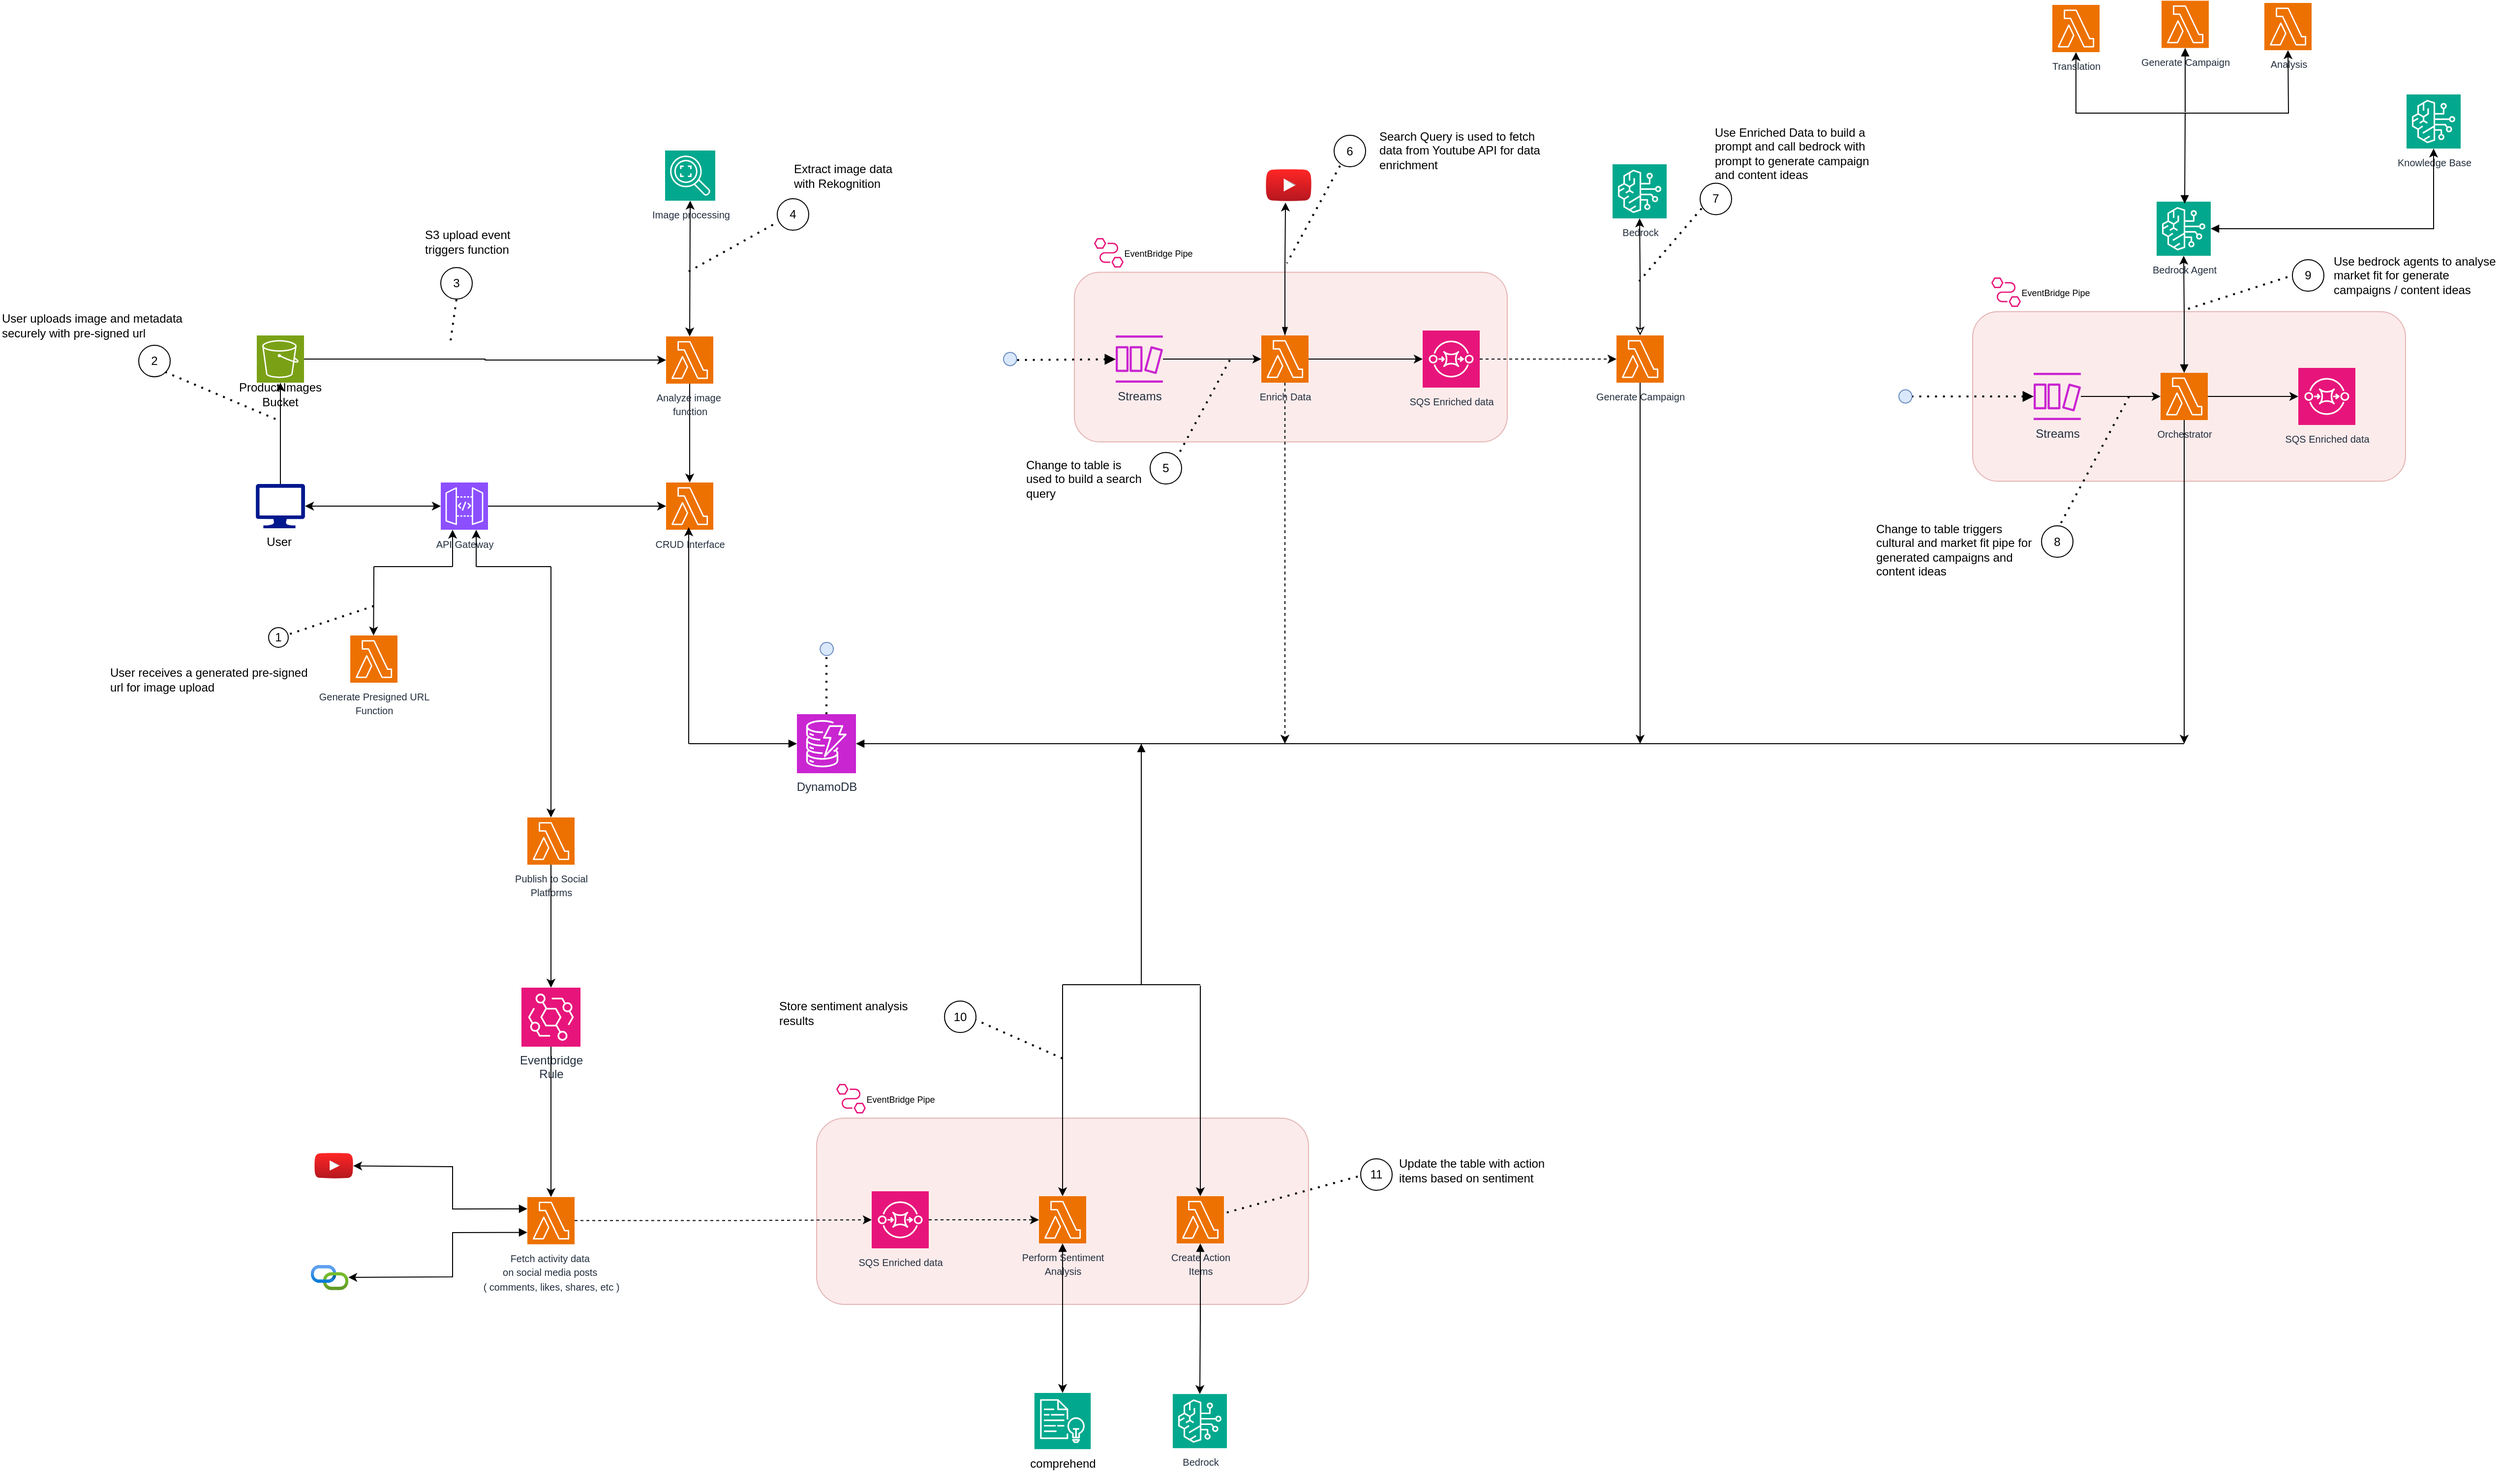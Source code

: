 <mxfile version="28.1.2">
  <diagram name="Page-1" id="Pu8cWS0NL4aOKm4L7a8z">
    <mxGraphModel dx="2455" dy="875" grid="1" gridSize="10" guides="1" tooltips="1" connect="1" arrows="1" fold="1" page="1" pageScale="1" pageWidth="850" pageHeight="1100" math="0" shadow="0">
      <root>
        <mxCell id="0" />
        <mxCell id="1" parent="0" />
        <mxCell id="RoW_eX4d4-sxNat5WjHd-2" value="&lt;font style=&quot;font-size: 10px;&quot;&gt;Knowledge Base&lt;/font&gt;" style="sketch=0;points=[[0,0,0],[0.25,0,0],[0.5,0,0],[0.75,0,0],[1,0,0],[0,1,0],[0.25,1,0],[0.5,1,0],[0.75,1,0],[1,1,0],[0,0.25,0],[0,0.5,0],[0,0.75,0],[1,0.25,0],[1,0.5,0],[1,0.75,0]];outlineConnect=0;fontColor=#232F3E;fillColor=#01A88D;strokeColor=#ffffff;dashed=0;verticalLabelPosition=bottom;verticalAlign=top;align=center;html=1;fontSize=12;fontStyle=0;aspect=fixed;shape=mxgraph.aws4.resourceIcon;resIcon=mxgraph.aws4.bedrock;" parent="1" vertex="1">
          <mxGeometry x="2386" y="170" width="55" height="55" as="geometry" />
        </mxCell>
        <mxCell id="RoW_eX4d4-sxNat5WjHd-4" value="User&amp;nbsp;" style="sketch=0;aspect=fixed;pointerEvents=1;shadow=0;dashed=0;html=1;strokeColor=none;labelPosition=center;verticalLabelPosition=bottom;verticalAlign=top;align=center;fillColor=#00188D;shape=mxgraph.azure.computer" parent="1" vertex="1">
          <mxGeometry x="200" y="566" width="50" height="45" as="geometry" />
        </mxCell>
        <mxCell id="RoW_eX4d4-sxNat5WjHd-5" value="&lt;font size=&quot;1&quot;&gt;Generate Presigned URL&lt;/font&gt;&lt;div&gt;&lt;font size=&quot;1&quot;&gt;Function&lt;/font&gt;&lt;/div&gt;" style="sketch=0;points=[[0,0,0],[0.25,0,0],[0.5,0,0],[0.75,0,0],[1,0,0],[0,1,0],[0.25,1,0],[0.5,1,0],[0.75,1,0],[1,1,0],[0,0.25,0],[0,0.5,0],[0,0.75,0],[1,0.25,0],[1,0.5,0],[1,0.75,0]];outlineConnect=0;fontColor=#232F3E;fillColor=#ED7100;strokeColor=#ffffff;dashed=0;verticalLabelPosition=bottom;verticalAlign=top;align=center;html=1;fontSize=12;fontStyle=0;aspect=fixed;shape=mxgraph.aws4.resourceIcon;resIcon=mxgraph.aws4.lambda;" parent="1" vertex="1">
          <mxGeometry x="296" y="720" width="48" height="48" as="geometry" />
        </mxCell>
        <mxCell id="RoW_eX4d4-sxNat5WjHd-109" style="edgeStyle=orthogonalEdgeStyle;rounded=0;orthogonalLoop=1;jettySize=auto;html=1;" parent="1" source="RoW_eX4d4-sxNat5WjHd-6" target="RoW_eX4d4-sxNat5WjHd-14" edge="1">
          <mxGeometry relative="1" as="geometry" />
        </mxCell>
        <mxCell id="RoW_eX4d4-sxNat5WjHd-6" value="&lt;font style=&quot;font-size: 10px;&quot;&gt;API Gateway&lt;/font&gt;&lt;div&gt;&lt;br&gt;&lt;/div&gt;" style="sketch=0;points=[[0,0,0],[0.25,0,0],[0.5,0,0],[0.75,0,0],[1,0,0],[0,1,0],[0.25,1,0],[0.5,1,0],[0.75,1,0],[1,1,0],[0,0.25,0],[0,0.5,0],[0,0.75,0],[1,0.25,0],[1,0.5,0],[1,0.75,0]];outlineConnect=0;fontColor=#232F3E;fillColor=#8C4FFF;strokeColor=#ffffff;dashed=0;verticalLabelPosition=bottom;verticalAlign=top;align=center;html=1;fontSize=12;fontStyle=0;aspect=fixed;shape=mxgraph.aws4.resourceIcon;resIcon=mxgraph.aws4.api_gateway;" parent="1" vertex="1">
          <mxGeometry x="388" y="564.5" width="48" height="48" as="geometry" />
        </mxCell>
        <mxCell id="RoW_eX4d4-sxNat5WjHd-7" value="" style="sketch=0;points=[[0,0,0],[0.25,0,0],[0.5,0,0],[0.75,0,0],[1,0,0],[0,1,0],[0.25,1,0],[0.5,1,0],[0.75,1,0],[1,1,0],[0,0.25,0],[0,0.5,0],[0,0.75,0],[1,0.25,0],[1,0.5,0],[1,0.75,0]];outlineConnect=0;fontColor=#232F3E;fillColor=#7AA116;strokeColor=#ffffff;dashed=0;verticalLabelPosition=bottom;verticalAlign=top;align=center;html=1;fontSize=12;fontStyle=0;aspect=fixed;shape=mxgraph.aws4.resourceIcon;resIcon=mxgraph.aws4.s3;" parent="1" vertex="1">
          <mxGeometry x="201" y="415" width="48" height="48" as="geometry" />
        </mxCell>
        <mxCell id="RoW_eX4d4-sxNat5WjHd-10" value="&lt;font style=&quot;font-size: 10px;&quot;&gt;Image processing&lt;/font&gt;" style="sketch=0;points=[[0,0,0],[0.25,0,0],[0.5,0,0],[0.75,0,0],[1,0,0],[0,1,0],[0.25,1,0],[0.5,1,0],[0.75,1,0],[1,1,0],[0,0.25,0],[0,0.5,0],[0,0.75,0],[1,0.25,0],[1,0.5,0],[1,0.75,0]];outlineConnect=0;fontColor=#232F3E;fillColor=#01A88D;strokeColor=#ffffff;dashed=0;verticalLabelPosition=bottom;verticalAlign=top;align=center;html=1;fontSize=12;fontStyle=0;aspect=fixed;shape=mxgraph.aws4.resourceIcon;resIcon=mxgraph.aws4.rekognition_2;" parent="1" vertex="1">
          <mxGeometry x="616" y="227" width="51" height="51" as="geometry" />
        </mxCell>
        <mxCell id="RoW_eX4d4-sxNat5WjHd-14" value="&lt;font size=&quot;1&quot;&gt;CRUD Interface&lt;/font&gt;" style="sketch=0;points=[[0,0,0],[0.25,0,0],[0.5,0,0],[0.75,0,0],[1,0,0],[0,1,0],[0.25,1,0],[0.5,1,0],[0.75,1,0],[1,1,0],[0,0.25,0],[0,0.5,0],[0,0.75,0],[1,0.25,0],[1,0.5,0],[1,0.75,0]];outlineConnect=0;fontColor=#232F3E;fillColor=#ED7100;strokeColor=#ffffff;dashed=0;verticalLabelPosition=bottom;verticalAlign=top;align=center;html=1;fontSize=12;fontStyle=0;aspect=fixed;shape=mxgraph.aws4.resourceIcon;resIcon=mxgraph.aws4.lambda;" parent="1" vertex="1">
          <mxGeometry x="617" y="564.5" width="48" height="48" as="geometry" />
        </mxCell>
        <mxCell id="SIOTmGsnH1WB286cx2J6-1" value="" style="edgeStyle=orthogonalEdgeStyle;rounded=0;orthogonalLoop=1;jettySize=auto;html=1;" parent="1" source="RoW_eX4d4-sxNat5WjHd-17" target="RoW_eX4d4-sxNat5WjHd-14" edge="1">
          <mxGeometry relative="1" as="geometry" />
        </mxCell>
        <mxCell id="RoW_eX4d4-sxNat5WjHd-17" value="&lt;font size=&quot;1&quot;&gt;Analyze image&amp;nbsp;&lt;/font&gt;&lt;div&gt;&lt;span style=&quot;font-size: x-small; background-color: transparent; color: light-dark(rgb(35, 47, 62), rgb(189, 199, 212));&quot;&gt;function&lt;/span&gt;&lt;/div&gt;" style="sketch=0;points=[[0,0,0],[0.25,0,0],[0.5,0,0],[0.75,0,0],[1,0,0],[0,1,0],[0.25,1,0],[0.5,1,0],[0.75,1,0],[1,1,0],[0,0.25,0],[0,0.5,0],[0,0.75,0],[1,0.25,0],[1,0.5,0],[1,0.75,0]];outlineConnect=0;fontColor=#232F3E;fillColor=#ED7100;strokeColor=#ffffff;dashed=0;verticalLabelPosition=bottom;verticalAlign=top;align=center;html=1;fontSize=12;fontStyle=0;aspect=fixed;shape=mxgraph.aws4.resourceIcon;resIcon=mxgraph.aws4.lambda;" parent="1" vertex="1">
          <mxGeometry x="617" y="416" width="48" height="48" as="geometry" />
        </mxCell>
        <mxCell id="w9Dwy9Do8jlZxE5Kpvax-3" style="edgeStyle=orthogonalEdgeStyle;rounded=0;orthogonalLoop=1;jettySize=auto;html=1;startArrow=block;startFill=1;endArrow=none;endFill=0;" parent="1" source="RoW_eX4d4-sxNat5WjHd-19" edge="1">
          <mxGeometry relative="1" as="geometry">
            <mxPoint x="640" y="830" as="targetPoint" />
          </mxGeometry>
        </mxCell>
        <mxCell id="RoW_eX4d4-sxNat5WjHd-19" value="DynamoDB" style="sketch=0;points=[[0,0,0],[0.25,0,0],[0.5,0,0],[0.75,0,0],[1,0,0],[0,1,0],[0.25,1,0],[0.5,1,0],[0.75,1,0],[1,1,0],[0,0.25,0],[0,0.5,0],[0,0.75,0],[1,0.25,0],[1,0.5,0],[1,0.75,0]];outlineConnect=0;fontColor=#232F3E;fillColor=#C925D1;strokeColor=#ffffff;dashed=0;verticalLabelPosition=bottom;verticalAlign=top;align=center;html=1;fontSize=12;fontStyle=0;aspect=fixed;shape=mxgraph.aws4.resourceIcon;resIcon=mxgraph.aws4.dynamodb;" parent="1" vertex="1">
          <mxGeometry x="750" y="800" width="60" height="60" as="geometry" />
        </mxCell>
        <mxCell id="RoW_eX4d4-sxNat5WjHd-20" value="" style="rounded=1;whiteSpace=wrap;html=1;fillColor=#f8cecc;strokeColor=#b85450;opacity=40;" parent="1" vertex="1">
          <mxGeometry x="1032" y="350.75" width="440" height="172.5" as="geometry" />
        </mxCell>
        <mxCell id="RoW_eX4d4-sxNat5WjHd-21" value="&lt;font style=&quot;font-size: 9px;&quot;&gt;EventBridge Pipe&lt;/font&gt;" style="text;html=1;align=center;verticalAlign=middle;resizable=0;points=[];autosize=1;strokeColor=none;fillColor=none;" parent="1" vertex="1">
          <mxGeometry x="1072" y="316" width="90" height="30" as="geometry" />
        </mxCell>
        <mxCell id="RoW_eX4d4-sxNat5WjHd-22" value="Streams" style="sketch=0;outlineConnect=0;fontColor=#232F3E;gradientColor=none;fillColor=#C925D1;strokeColor=none;dashed=0;verticalLabelPosition=bottom;verticalAlign=top;align=center;html=1;fontSize=12;fontStyle=0;aspect=fixed;pointerEvents=1;shape=mxgraph.aws4.dynamodb_stream;" parent="1" vertex="1">
          <mxGeometry x="1074" y="415" width="48" height="48" as="geometry" />
        </mxCell>
        <mxCell id="RoW_eX4d4-sxNat5WjHd-80" style="edgeStyle=orthogonalEdgeStyle;rounded=0;orthogonalLoop=1;jettySize=auto;html=1;dashed=1;" parent="1" source="RoW_eX4d4-sxNat5WjHd-23" target="RoW_eX4d4-sxNat5WjHd-27" edge="1">
          <mxGeometry relative="1" as="geometry" />
        </mxCell>
        <mxCell id="RoW_eX4d4-sxNat5WjHd-23" value="&lt;font style=&quot;font-size: 10px;&quot;&gt;SQS Enriched data&lt;/font&gt;" style="sketch=0;points=[[0,0,0],[0.25,0,0],[0.5,0,0],[0.75,0,0],[1,0,0],[0,1,0],[0.25,1,0],[0.5,1,0],[0.75,1,0],[1,1,0],[0,0.25,0],[0,0.5,0],[0,0.75,0],[1,0.25,0],[1,0.5,0],[1,0.75,0]];outlineConnect=0;fontColor=#232F3E;fillColor=#E7157B;strokeColor=#ffffff;dashed=0;verticalLabelPosition=bottom;verticalAlign=top;align=center;html=1;fontSize=12;fontStyle=0;aspect=fixed;shape=mxgraph.aws4.resourceIcon;resIcon=mxgraph.aws4.sqs;" parent="1" vertex="1">
          <mxGeometry x="1386" y="410" width="58" height="58" as="geometry" />
        </mxCell>
        <mxCell id="RoW_eX4d4-sxNat5WjHd-24" value="" style="sketch=0;outlineConnect=0;fontColor=#232F3E;gradientColor=none;fillColor=#E7157B;strokeColor=none;dashed=0;verticalLabelPosition=bottom;verticalAlign=top;align=center;html=1;fontSize=12;fontStyle=0;aspect=fixed;pointerEvents=1;shape=mxgraph.aws4.eventbridge_pipes;" parent="1" vertex="1">
          <mxGeometry x="1052" y="316" width="30" height="30" as="geometry" />
        </mxCell>
        <mxCell id="RoW_eX4d4-sxNat5WjHd-78" style="edgeStyle=orthogonalEdgeStyle;rounded=0;orthogonalLoop=1;jettySize=auto;html=1;dashed=1;" parent="1" source="RoW_eX4d4-sxNat5WjHd-25" edge="1">
          <mxGeometry relative="1" as="geometry">
            <mxPoint x="1246" y="830" as="targetPoint" />
          </mxGeometry>
        </mxCell>
        <mxCell id="RoW_eX4d4-sxNat5WjHd-79" style="edgeStyle=orthogonalEdgeStyle;rounded=0;orthogonalLoop=1;jettySize=auto;html=1;" parent="1" source="RoW_eX4d4-sxNat5WjHd-25" target="RoW_eX4d4-sxNat5WjHd-23" edge="1">
          <mxGeometry relative="1" as="geometry" />
        </mxCell>
        <mxCell id="RoW_eX4d4-sxNat5WjHd-25" value="&lt;font size=&quot;1&quot;&gt;Enrich&lt;/font&gt;&lt;span style=&quot;font-size: x-small; background-color: transparent; color: light-dark(rgb(35, 47, 62), rgb(189, 199, 212));&quot;&gt;&amp;nbsp;Data&lt;/span&gt;" style="sketch=0;points=[[0,0,0],[0.25,0,0],[0.5,0,0],[0.75,0,0],[1,0,0],[0,1,0],[0.25,1,0],[0.5,1,0],[0.75,1,0],[1,1,0],[0,0.25,0],[0,0.5,0],[0,0.75,0],[1,0.25,0],[1,0.5,0],[1,0.75,0]];outlineConnect=0;fontColor=#232F3E;fillColor=#ED7100;strokeColor=#ffffff;dashed=0;verticalLabelPosition=bottom;verticalAlign=top;align=center;html=1;fontSize=12;fontStyle=0;aspect=fixed;shape=mxgraph.aws4.resourceIcon;resIcon=mxgraph.aws4.lambda;" parent="1" vertex="1">
          <mxGeometry x="1222" y="415" width="48" height="48" as="geometry" />
        </mxCell>
        <mxCell id="RoW_eX4d4-sxNat5WjHd-26" value="" style="dashed=0;outlineConnect=0;html=1;align=center;labelPosition=center;verticalLabelPosition=bottom;verticalAlign=top;shape=mxgraph.weblogos.youtube_2;fillColor=#FF2626;gradientColor=#B5171F" parent="1" vertex="1">
          <mxGeometry x="1226.6" y="246" width="46.4" height="32.6" as="geometry" />
        </mxCell>
        <mxCell id="RoW_eX4d4-sxNat5WjHd-82" style="edgeStyle=orthogonalEdgeStyle;rounded=0;orthogonalLoop=1;jettySize=auto;html=1;startArrow=classic;startFill=0;" parent="1" source="RoW_eX4d4-sxNat5WjHd-27" target="RoW_eX4d4-sxNat5WjHd-28" edge="1">
          <mxGeometry relative="1" as="geometry" />
        </mxCell>
        <mxCell id="w9Dwy9Do8jlZxE5Kpvax-11" style="edgeStyle=orthogonalEdgeStyle;rounded=0;orthogonalLoop=1;jettySize=auto;html=1;" parent="1" source="RoW_eX4d4-sxNat5WjHd-27" edge="1">
          <mxGeometry relative="1" as="geometry">
            <mxPoint x="1607" y="830" as="targetPoint" />
          </mxGeometry>
        </mxCell>
        <mxCell id="RoW_eX4d4-sxNat5WjHd-27" value="&lt;font size=&quot;1&quot;&gt;Generate Campaign&lt;/font&gt;" style="sketch=0;points=[[0,0,0],[0.25,0,0],[0.5,0,0],[0.75,0,0],[1,0,0],[0,1,0],[0.25,1,0],[0.5,1,0],[0.75,1,0],[1,1,0],[0,0.25,0],[0,0.5,0],[0,0.75,0],[1,0.25,0],[1,0.5,0],[1,0.75,0]];outlineConnect=0;fontColor=#232F3E;fillColor=#ED7100;strokeColor=#ffffff;dashed=0;verticalLabelPosition=bottom;verticalAlign=top;align=center;html=1;fontSize=12;fontStyle=0;aspect=fixed;shape=mxgraph.aws4.resourceIcon;resIcon=mxgraph.aws4.lambda;" parent="1" vertex="1">
          <mxGeometry x="1583" y="415" width="48" height="48" as="geometry" />
        </mxCell>
        <mxCell id="RoW_eX4d4-sxNat5WjHd-28" value="&lt;font style=&quot;font-size: 10px;&quot;&gt;Bedrock&lt;/font&gt;" style="sketch=0;points=[[0,0,0],[0.25,0,0],[0.5,0,0],[0.75,0,0],[1,0,0],[0,1,0],[0.25,1,0],[0.5,1,0],[0.75,1,0],[1,1,0],[0,0.25,0],[0,0.5,0],[0,0.75,0],[1,0.25,0],[1,0.5,0],[1,0.75,0]];outlineConnect=0;fontColor=#232F3E;fillColor=#01A88D;strokeColor=#ffffff;dashed=0;verticalLabelPosition=bottom;verticalAlign=top;align=center;html=1;fontSize=12;fontStyle=0;aspect=fixed;shape=mxgraph.aws4.resourceIcon;resIcon=mxgraph.aws4.bedrock;" parent="1" vertex="1">
          <mxGeometry x="1579" y="241" width="55" height="55" as="geometry" />
        </mxCell>
        <mxCell id="RoW_eX4d4-sxNat5WjHd-30" value="" style="rounded=1;whiteSpace=wrap;html=1;fillColor=#f8cecc;strokeColor=#b85450;opacity=40;" parent="1" vertex="1">
          <mxGeometry x="1945" y="390.75" width="440" height="172.5" as="geometry" />
        </mxCell>
        <mxCell id="RoW_eX4d4-sxNat5WjHd-31" value="&lt;font style=&quot;font-size: 9px;&quot;&gt;EventBridge Pipe&lt;/font&gt;" style="text;html=1;align=center;verticalAlign=middle;resizable=0;points=[];autosize=1;strokeColor=none;fillColor=none;" parent="1" vertex="1">
          <mxGeometry x="1984" y="356" width="90" height="30" as="geometry" />
        </mxCell>
        <mxCell id="RoW_eX4d4-sxNat5WjHd-88" style="edgeStyle=orthogonalEdgeStyle;rounded=0;orthogonalLoop=1;jettySize=auto;html=1;" parent="1" source="RoW_eX4d4-sxNat5WjHd-32" target="RoW_eX4d4-sxNat5WjHd-35" edge="1">
          <mxGeometry relative="1" as="geometry" />
        </mxCell>
        <mxCell id="RoW_eX4d4-sxNat5WjHd-32" value="Streams" style="sketch=0;outlineConnect=0;fontColor=#232F3E;gradientColor=none;fillColor=#C925D1;strokeColor=none;dashed=0;verticalLabelPosition=bottom;verticalAlign=top;align=center;html=1;fontSize=12;fontStyle=0;aspect=fixed;pointerEvents=1;shape=mxgraph.aws4.dynamodb_stream;" parent="1" vertex="1">
          <mxGeometry x="2007" y="453" width="48" height="48" as="geometry" />
        </mxCell>
        <mxCell id="RoW_eX4d4-sxNat5WjHd-33" value="&lt;font style=&quot;font-size: 10px;&quot;&gt;SQS Enriched data&lt;/font&gt;" style="sketch=0;points=[[0,0,0],[0.25,0,0],[0.5,0,0],[0.75,0,0],[1,0,0],[0,1,0],[0.25,1,0],[0.5,1,0],[0.75,1,0],[1,1,0],[0,0.25,0],[0,0.5,0],[0,0.75,0],[1,0.25,0],[1,0.5,0],[1,0.75,0]];outlineConnect=0;fontColor=#232F3E;fillColor=#E7157B;strokeColor=#ffffff;dashed=0;verticalLabelPosition=bottom;verticalAlign=top;align=center;html=1;fontSize=12;fontStyle=0;aspect=fixed;shape=mxgraph.aws4.resourceIcon;resIcon=mxgraph.aws4.sqs;" parent="1" vertex="1">
          <mxGeometry x="2276" y="448" width="58" height="58" as="geometry" />
        </mxCell>
        <mxCell id="RoW_eX4d4-sxNat5WjHd-34" value="" style="sketch=0;outlineConnect=0;fontColor=#232F3E;gradientColor=none;fillColor=#E7157B;strokeColor=none;dashed=0;verticalLabelPosition=bottom;verticalAlign=top;align=center;html=1;fontSize=12;fontStyle=0;aspect=fixed;pointerEvents=1;shape=mxgraph.aws4.eventbridge_pipes;" parent="1" vertex="1">
          <mxGeometry x="1964" y="356" width="30" height="30" as="geometry" />
        </mxCell>
        <mxCell id="RoW_eX4d4-sxNat5WjHd-89" style="edgeStyle=orthogonalEdgeStyle;rounded=0;orthogonalLoop=1;jettySize=auto;html=1;" parent="1" source="RoW_eX4d4-sxNat5WjHd-35" target="RoW_eX4d4-sxNat5WjHd-33" edge="1">
          <mxGeometry relative="1" as="geometry" />
        </mxCell>
        <mxCell id="RoW_eX4d4-sxNat5WjHd-97" style="edgeStyle=orthogonalEdgeStyle;rounded=0;orthogonalLoop=1;jettySize=auto;html=1;" parent="1" source="RoW_eX4d4-sxNat5WjHd-35" edge="1">
          <mxGeometry relative="1" as="geometry">
            <mxPoint x="2160" y="830" as="targetPoint" />
          </mxGeometry>
        </mxCell>
        <mxCell id="RoW_eX4d4-sxNat5WjHd-35" value="&lt;font size=&quot;1&quot;&gt;Orchestrator&lt;/font&gt;" style="sketch=0;points=[[0,0,0],[0.25,0,0],[0.5,0,0],[0.75,0,0],[1,0,0],[0,1,0],[0.25,1,0],[0.5,1,0],[0.75,1,0],[1,1,0],[0,0.25,0],[0,0.5,0],[0,0.75,0],[1,0.25,0],[1,0.5,0],[1,0.75,0]];outlineConnect=0;fontColor=#232F3E;fillColor=#ED7100;strokeColor=#ffffff;dashed=0;verticalLabelPosition=bottom;verticalAlign=top;align=center;html=1;fontSize=12;fontStyle=0;aspect=fixed;shape=mxgraph.aws4.resourceIcon;resIcon=mxgraph.aws4.lambda;" parent="1" vertex="1">
          <mxGeometry x="2136" y="453" width="48" height="48" as="geometry" />
        </mxCell>
        <mxCell id="RoW_eX4d4-sxNat5WjHd-90" style="edgeStyle=orthogonalEdgeStyle;rounded=0;orthogonalLoop=1;jettySize=auto;html=1;startArrow=block;startFill=1;" parent="1" source="RoW_eX4d4-sxNat5WjHd-36" target="RoW_eX4d4-sxNat5WjHd-2" edge="1">
          <mxGeometry relative="1" as="geometry" />
        </mxCell>
        <mxCell id="RoW_eX4d4-sxNat5WjHd-36" value="&lt;font style=&quot;font-size: 10px;&quot;&gt;Bedrock Agent&lt;/font&gt;" style="sketch=0;points=[[0,0,0],[0.25,0,0],[0.5,0,0],[0.75,0,0],[1,0,0],[0,1,0],[0.25,1,0],[0.5,1,0],[0.75,1,0],[1,1,0],[0,0.25,0],[0,0.5,0],[0,0.75,0],[1,0.25,0],[1,0.5,0],[1,0.75,0]];outlineConnect=0;fontColor=#232F3E;fillColor=#01A88D;strokeColor=#ffffff;dashed=0;verticalLabelPosition=bottom;verticalAlign=top;align=center;html=1;fontSize=12;fontStyle=0;aspect=fixed;shape=mxgraph.aws4.resourceIcon;resIcon=mxgraph.aws4.bedrock;" parent="1" vertex="1">
          <mxGeometry x="2132" y="279" width="55" height="55" as="geometry" />
        </mxCell>
        <mxCell id="RoW_eX4d4-sxNat5WjHd-38" value="&lt;font size=&quot;1&quot;&gt;Translation&lt;/font&gt;" style="sketch=0;points=[[0,0,0],[0.25,0,0],[0.5,0,0],[0.75,0,0],[1,0,0],[0,1,0],[0.25,1,0],[0.5,1,0],[0.75,1,0],[1,1,0],[0,0.25,0],[0,0.5,0],[0,0.75,0],[1,0.25,0],[1,0.5,0],[1,0.75,0]];outlineConnect=0;fontColor=#232F3E;fillColor=#ED7100;strokeColor=#ffffff;dashed=0;verticalLabelPosition=bottom;verticalAlign=top;align=center;html=1;fontSize=12;fontStyle=0;aspect=fixed;shape=mxgraph.aws4.resourceIcon;resIcon=mxgraph.aws4.lambda;" parent="1" vertex="1">
          <mxGeometry x="2026" y="79" width="48" height="48" as="geometry" />
        </mxCell>
        <mxCell id="RoW_eX4d4-sxNat5WjHd-39" value="&lt;font size=&quot;1&quot;&gt;Analysis&lt;/font&gt;" style="sketch=0;points=[[0,0,0],[0.25,0,0],[0.5,0,0],[0.75,0,0],[1,0,0],[0,1,0],[0.25,1,0],[0.5,1,0],[0.75,1,0],[1,1,0],[0,0.25,0],[0,0.5,0],[0,0.75,0],[1,0.25,0],[1,0.5,0],[1,0.75,0]];outlineConnect=0;fontColor=#232F3E;fillColor=#ED7100;strokeColor=#ffffff;dashed=0;verticalLabelPosition=bottom;verticalAlign=top;align=center;html=1;fontSize=12;fontStyle=0;aspect=fixed;shape=mxgraph.aws4.resourceIcon;resIcon=mxgraph.aws4.lambda;" parent="1" vertex="1">
          <mxGeometry x="2241.5" y="77" width="48" height="48" as="geometry" />
        </mxCell>
        <mxCell id="RoW_eX4d4-sxNat5WjHd-43" value="&lt;font size=&quot;1&quot;&gt;Publish to Social&lt;/font&gt;&lt;div&gt;&lt;font size=&quot;1&quot;&gt;Platforms&lt;/font&gt;&lt;/div&gt;" style="sketch=0;points=[[0,0,0],[0.25,0,0],[0.5,0,0],[0.75,0,0],[1,0,0],[0,1,0],[0.25,1,0],[0.5,1,0],[0.75,1,0],[1,1,0],[0,0.25,0],[0,0.5,0],[0,0.75,0],[1,0.25,0],[1,0.5,0],[1,0.75,0]];outlineConnect=0;fontColor=#232F3E;fillColor=#ED7100;strokeColor=#ffffff;dashed=0;verticalLabelPosition=bottom;verticalAlign=top;align=center;html=1;fontSize=12;fontStyle=0;aspect=fixed;shape=mxgraph.aws4.resourceIcon;resIcon=mxgraph.aws4.lambda;" parent="1" vertex="1">
          <mxGeometry x="476" y="905" width="48" height="48" as="geometry" />
        </mxCell>
        <mxCell id="RoW_eX4d4-sxNat5WjHd-47" value="" style="rounded=1;whiteSpace=wrap;html=1;fillColor=#f8cecc;strokeColor=#b85450;opacity=40;" parent="1" vertex="1">
          <mxGeometry x="770" y="1210.63" width="500" height="189.37" as="geometry" />
        </mxCell>
        <mxCell id="RoW_eX4d4-sxNat5WjHd-48" value="&lt;font style=&quot;font-size: 9px;&quot;&gt;EventBridge Pipe&lt;/font&gt;" style="text;html=1;align=center;verticalAlign=middle;resizable=0;points=[];autosize=1;strokeColor=none;fillColor=none;" parent="1" vertex="1">
          <mxGeometry x="810" y="1175.88" width="90" height="30" as="geometry" />
        </mxCell>
        <mxCell id="RoW_eX4d4-sxNat5WjHd-99" style="edgeStyle=orthogonalEdgeStyle;rounded=0;orthogonalLoop=1;jettySize=auto;html=1;dashed=1;" parent="1" source="RoW_eX4d4-sxNat5WjHd-50" target="RoW_eX4d4-sxNat5WjHd-55" edge="1">
          <mxGeometry relative="1" as="geometry" />
        </mxCell>
        <mxCell id="RoW_eX4d4-sxNat5WjHd-50" value="&lt;font style=&quot;font-size: 10px;&quot;&gt;SQS Enriched data&lt;/font&gt;" style="sketch=0;points=[[0,0,0],[0.25,0,0],[0.5,0,0],[0.75,0,0],[1,0,0],[0,1,0],[0.25,1,0],[0.5,1,0],[0.75,1,0],[1,1,0],[0,0.25,0],[0,0.5,0],[0,0.75,0],[1,0.25,0],[1,0.5,0],[1,0.75,0]];outlineConnect=0;fontColor=#232F3E;fillColor=#E7157B;strokeColor=#ffffff;dashed=0;verticalLabelPosition=bottom;verticalAlign=top;align=center;html=1;fontSize=12;fontStyle=0;aspect=fixed;shape=mxgraph.aws4.resourceIcon;resIcon=mxgraph.aws4.sqs;" parent="1" vertex="1">
          <mxGeometry x="826" y="1285" width="58" height="58" as="geometry" />
        </mxCell>
        <mxCell id="RoW_eX4d4-sxNat5WjHd-51" value="" style="sketch=0;outlineConnect=0;fontColor=#232F3E;gradientColor=none;fillColor=#E7157B;strokeColor=none;dashed=0;verticalLabelPosition=bottom;verticalAlign=top;align=center;html=1;fontSize=12;fontStyle=0;aspect=fixed;pointerEvents=1;shape=mxgraph.aws4.eventbridge_pipes;" parent="1" vertex="1">
          <mxGeometry x="790" y="1175.88" width="30" height="30" as="geometry" />
        </mxCell>
        <mxCell id="RoW_eX4d4-sxNat5WjHd-107" style="edgeStyle=orthogonalEdgeStyle;rounded=0;orthogonalLoop=1;jettySize=auto;html=1;startArrow=block;startFill=1;exitX=0.5;exitY=1;exitDx=0;exitDy=0;exitPerimeter=0;" parent="1" source="RoW_eX4d4-sxNat5WjHd-55" target="RoW_eX4d4-sxNat5WjHd-53" edge="1">
          <mxGeometry relative="1" as="geometry" />
        </mxCell>
        <mxCell id="RoW_eX4d4-sxNat5WjHd-52" value="&lt;font size=&quot;1&quot;&gt;Create Action&lt;/font&gt;&lt;div&gt;&lt;font size=&quot;1&quot;&gt;Items&lt;/font&gt;&lt;/div&gt;" style="sketch=0;points=[[0,0,0],[0.25,0,0],[0.5,0,0],[0.75,0,0],[1,0,0],[0,1,0],[0.25,1,0],[0.5,1,0],[0.75,1,0],[1,1,0],[0,0.25,0],[0,0.5,0],[0,0.75,0],[1,0.25,0],[1,0.5,0],[1,0.75,0]];outlineConnect=0;fontColor=#232F3E;fillColor=#ED7100;strokeColor=#ffffff;dashed=0;verticalLabelPosition=bottom;verticalAlign=top;align=center;html=1;fontSize=12;fontStyle=0;aspect=fixed;shape=mxgraph.aws4.resourceIcon;resIcon=mxgraph.aws4.lambda;" parent="1" vertex="1">
          <mxGeometry x="1136" y="1290" width="48" height="48" as="geometry" />
        </mxCell>
        <mxCell id="RoW_eX4d4-sxNat5WjHd-53" value="" style="sketch=0;points=[[0,0,0],[0.25,0,0],[0.5,0,0],[0.75,0,0],[1,0,0],[0,1,0],[0.25,1,0],[0.5,1,0],[0.75,1,0],[1,1,0],[0,0.25,0],[0,0.5,0],[0,0.75,0],[1,0.25,0],[1,0.5,0],[1,0.75,0]];outlineConnect=0;fontColor=#232F3E;fillColor=#01A88D;strokeColor=#ffffff;dashed=0;verticalLabelPosition=bottom;verticalAlign=top;align=center;html=1;fontSize=12;fontStyle=0;aspect=fixed;shape=mxgraph.aws4.resourceIcon;resIcon=mxgraph.aws4.comprehend;" parent="1" vertex="1">
          <mxGeometry x="991.41" y="1490" width="57.18" height="57.18" as="geometry" />
        </mxCell>
        <mxCell id="RoW_eX4d4-sxNat5WjHd-106" style="edgeStyle=orthogonalEdgeStyle;rounded=0;orthogonalLoop=1;jettySize=auto;html=1;endArrow=none;endFill=0;startArrow=block;startFill=1;" parent="1" edge="1">
          <mxGeometry relative="1" as="geometry">
            <mxPoint x="1100" y="1075" as="targetPoint" />
            <mxPoint x="1100" y="830" as="sourcePoint" />
          </mxGeometry>
        </mxCell>
        <mxCell id="RoW_eX4d4-sxNat5WjHd-55" value="&lt;font size=&quot;1&quot;&gt;Perform Sentiment&lt;/font&gt;&lt;div&gt;&lt;font size=&quot;1&quot;&gt;Analysis&lt;/font&gt;&lt;/div&gt;" style="sketch=0;points=[[0,0,0],[0.25,0,0],[0.5,0,0],[0.75,0,0],[1,0,0],[0,1,0],[0.25,1,0],[0.5,1,0],[0.75,1,0],[1,1,0],[0,0.25,0],[0,0.5,0],[0,0.75,0],[1,0.25,0],[1,0.5,0],[1,0.75,0]];outlineConnect=0;fontColor=#232F3E;fillColor=#ED7100;strokeColor=#ffffff;dashed=0;verticalLabelPosition=bottom;verticalAlign=top;align=center;html=1;fontSize=12;fontStyle=0;aspect=fixed;shape=mxgraph.aws4.resourceIcon;resIcon=mxgraph.aws4.lambda;" parent="1" vertex="1">
          <mxGeometry x="996" y="1290" width="48" height="48" as="geometry" />
        </mxCell>
        <mxCell id="RoW_eX4d4-sxNat5WjHd-108" style="edgeStyle=orthogonalEdgeStyle;rounded=0;orthogonalLoop=1;jettySize=auto;html=1;startArrow=block;startFill=1;exitX=0.5;exitY=1;exitDx=0;exitDy=0;exitPerimeter=0;" parent="1" source="RoW_eX4d4-sxNat5WjHd-52" target="RoW_eX4d4-sxNat5WjHd-57" edge="1">
          <mxGeometry relative="1" as="geometry">
            <mxPoint x="1300" y="1338" as="sourcePoint" />
          </mxGeometry>
        </mxCell>
        <mxCell id="RoW_eX4d4-sxNat5WjHd-57" value="&lt;font style=&quot;font-size: 10px;&quot;&gt;Bedrock&lt;/font&gt;" style="sketch=0;points=[[0,0,0],[0.25,0,0],[0.5,0,0],[0.75,0,0],[1,0,0],[0,1,0],[0.25,1,0],[0.5,1,0],[0.75,1,0],[1,1,0],[0,0.25,0],[0,0.5,0],[0,0.75,0],[1,0.25,0],[1,0.5,0],[1,0.75,0]];outlineConnect=0;fontColor=#232F3E;fillColor=#01A88D;strokeColor=#ffffff;dashed=0;verticalLabelPosition=bottom;verticalAlign=top;align=center;html=1;fontSize=12;fontStyle=0;aspect=fixed;shape=mxgraph.aws4.resourceIcon;resIcon=mxgraph.aws4.bedrock;" parent="1" vertex="1">
          <mxGeometry x="1132" y="1491.09" width="55" height="55" as="geometry" />
        </mxCell>
        <mxCell id="RoW_eX4d4-sxNat5WjHd-60" value="" style="endArrow=classic;startArrow=classic;html=1;rounded=0;exitX=1;exitY=0.5;exitDx=0;exitDy=0;exitPerimeter=0;entryX=0;entryY=0.5;entryDx=0;entryDy=0;entryPerimeter=0;" parent="1" source="RoW_eX4d4-sxNat5WjHd-4" target="RoW_eX4d4-sxNat5WjHd-6" edge="1">
          <mxGeometry width="50" height="50" relative="1" as="geometry">
            <mxPoint x="510" y="610" as="sourcePoint" />
            <mxPoint x="560" y="560" as="targetPoint" />
          </mxGeometry>
        </mxCell>
        <mxCell id="RoW_eX4d4-sxNat5WjHd-62" value="" style="endArrow=classic;html=1;rounded=0;entryX=0.5;entryY=0;entryDx=0;entryDy=0;entryPerimeter=0;" parent="1" target="RoW_eX4d4-sxNat5WjHd-43" edge="1">
          <mxGeometry width="50" height="50" relative="1" as="geometry">
            <mxPoint x="500" y="650" as="sourcePoint" />
            <mxPoint x="560" y="560" as="targetPoint" />
          </mxGeometry>
        </mxCell>
        <mxCell id="RoW_eX4d4-sxNat5WjHd-63" value="" style="endArrow=classic;html=1;rounded=0;entryX=0.5;entryY=0;entryDx=0;entryDy=0;entryPerimeter=0;" parent="1" edge="1">
          <mxGeometry width="50" height="50" relative="1" as="geometry">
            <mxPoint x="320" y="650" as="sourcePoint" />
            <mxPoint x="319.67" y="720" as="targetPoint" />
          </mxGeometry>
        </mxCell>
        <mxCell id="RoW_eX4d4-sxNat5WjHd-64" value="" style="endArrow=classic;html=1;rounded=0;entryX=0.25;entryY=1;entryDx=0;entryDy=0;entryPerimeter=0;" parent="1" target="RoW_eX4d4-sxNat5WjHd-6" edge="1">
          <mxGeometry width="50" height="50" relative="1" as="geometry">
            <mxPoint x="400" y="650" as="sourcePoint" />
            <mxPoint x="320" y="750" as="targetPoint" />
          </mxGeometry>
        </mxCell>
        <mxCell id="RoW_eX4d4-sxNat5WjHd-65" value="" style="endArrow=classic;html=1;rounded=0;entryX=0.75;entryY=1;entryDx=0;entryDy=0;entryPerimeter=0;" parent="1" target="RoW_eX4d4-sxNat5WjHd-6" edge="1">
          <mxGeometry width="50" height="50" relative="1" as="geometry">
            <mxPoint x="424" y="650" as="sourcePoint" />
            <mxPoint x="424" y="621" as="targetPoint" />
          </mxGeometry>
        </mxCell>
        <mxCell id="RoW_eX4d4-sxNat5WjHd-66" value="" style="endArrow=none;html=1;rounded=0;" parent="1" edge="1">
          <mxGeometry width="50" height="50" relative="1" as="geometry">
            <mxPoint x="320" y="650" as="sourcePoint" />
            <mxPoint x="400" y="650" as="targetPoint" />
          </mxGeometry>
        </mxCell>
        <mxCell id="RoW_eX4d4-sxNat5WjHd-67" value="" style="endArrow=none;html=1;rounded=0;" parent="1" edge="1">
          <mxGeometry width="50" height="50" relative="1" as="geometry">
            <mxPoint x="424" y="650" as="sourcePoint" />
            <mxPoint x="500" y="650" as="targetPoint" />
          </mxGeometry>
        </mxCell>
        <mxCell id="RoW_eX4d4-sxNat5WjHd-68" style="edgeStyle=orthogonalEdgeStyle;rounded=0;orthogonalLoop=1;jettySize=auto;html=1;entryX=0.5;entryY=1;entryDx=0;entryDy=0;entryPerimeter=0;" parent="1" source="RoW_eX4d4-sxNat5WjHd-4" target="RoW_eX4d4-sxNat5WjHd-7" edge="1">
          <mxGeometry relative="1" as="geometry" />
        </mxCell>
        <mxCell id="RoW_eX4d4-sxNat5WjHd-71" style="edgeStyle=orthogonalEdgeStyle;rounded=0;orthogonalLoop=1;jettySize=auto;html=1;entryX=0;entryY=0.5;entryDx=0;entryDy=0;entryPerimeter=0;" parent="1" source="RoW_eX4d4-sxNat5WjHd-7" target="RoW_eX4d4-sxNat5WjHd-17" edge="1">
          <mxGeometry relative="1" as="geometry" />
        </mxCell>
        <mxCell id="RoW_eX4d4-sxNat5WjHd-72" value="" style="endArrow=classic;startArrow=classic;html=1;rounded=0;exitX=0.5;exitY=0;exitDx=0;exitDy=0;exitPerimeter=0;entryX=0.5;entryY=1;entryDx=0;entryDy=0;entryPerimeter=0;" parent="1" source="RoW_eX4d4-sxNat5WjHd-17" target="RoW_eX4d4-sxNat5WjHd-10" edge="1">
          <mxGeometry width="50" height="50" relative="1" as="geometry">
            <mxPoint x="732" y="570" as="sourcePoint" />
            <mxPoint x="782" y="520" as="targetPoint" />
          </mxGeometry>
        </mxCell>
        <mxCell id="RoW_eX4d4-sxNat5WjHd-75" style="edgeStyle=orthogonalEdgeStyle;rounded=0;orthogonalLoop=1;jettySize=auto;html=1;entryX=0;entryY=0.5;entryDx=0;entryDy=0;entryPerimeter=0;" parent="1" source="RoW_eX4d4-sxNat5WjHd-22" target="RoW_eX4d4-sxNat5WjHd-25" edge="1">
          <mxGeometry relative="1" as="geometry" />
        </mxCell>
        <mxCell id="RoW_eX4d4-sxNat5WjHd-77" style="edgeStyle=orthogonalEdgeStyle;rounded=0;orthogonalLoop=1;jettySize=auto;html=1;entryX=0.43;entryY=1.039;entryDx=0;entryDy=0;entryPerimeter=0;startArrow=blockThin;startFill=1;" parent="1" source="RoW_eX4d4-sxNat5WjHd-25" target="RoW_eX4d4-sxNat5WjHd-26" edge="1">
          <mxGeometry relative="1" as="geometry" />
        </mxCell>
        <mxCell id="RoW_eX4d4-sxNat5WjHd-92" value="" style="endArrow=none;html=1;rounded=0;exitX=0.5;exitY=0;exitDx=0;exitDy=0;exitPerimeter=0;startArrow=block;startFill=1;" parent="1" edge="1">
          <mxGeometry width="50" height="50" relative="1" as="geometry">
            <mxPoint x="2160.5" y="281" as="sourcePoint" />
            <mxPoint x="2161" y="189" as="targetPoint" />
          </mxGeometry>
        </mxCell>
        <mxCell id="RoW_eX4d4-sxNat5WjHd-93" style="edgeStyle=orthogonalEdgeStyle;rounded=0;orthogonalLoop=1;jettySize=auto;html=1;entryX=0.5;entryY=1;entryDx=0;entryDy=0;entryPerimeter=0;startArrow=block;startFill=1;" parent="1" source="RoW_eX4d4-sxNat5WjHd-35" target="RoW_eX4d4-sxNat5WjHd-36" edge="1">
          <mxGeometry relative="1" as="geometry" />
        </mxCell>
        <mxCell id="RoW_eX4d4-sxNat5WjHd-95" value="" style="endArrow=classic;html=1;rounded=0;" parent="1" target="RoW_eX4d4-sxNat5WjHd-38" edge="1">
          <mxGeometry width="50" height="50" relative="1" as="geometry">
            <mxPoint x="2160" y="189" as="sourcePoint" />
            <mxPoint x="2159.5" y="96.0" as="targetPoint" />
            <Array as="points">
              <mxPoint x="2050" y="189" />
            </Array>
          </mxGeometry>
        </mxCell>
        <mxCell id="RoW_eX4d4-sxNat5WjHd-96" value="" style="endArrow=classic;html=1;rounded=0;entryX=0.5;entryY=1;entryDx=0;entryDy=0;entryPerimeter=0;" parent="1" target="RoW_eX4d4-sxNat5WjHd-39" edge="1">
          <mxGeometry width="50" height="50" relative="1" as="geometry">
            <mxPoint x="2160" y="189" as="sourcePoint" />
            <mxPoint x="2267" y="96" as="targetPoint" />
            <Array as="points">
              <mxPoint x="2266" y="189" />
            </Array>
          </mxGeometry>
        </mxCell>
        <mxCell id="RoW_eX4d4-sxNat5WjHd-98" style="edgeStyle=orthogonalEdgeStyle;rounded=0;orthogonalLoop=1;jettySize=auto;html=1;entryX=0.5;entryY=0;entryDx=0;entryDy=0;entryPerimeter=0;exitX=0.5;exitY=1;exitDx=0;exitDy=0;exitPerimeter=0;" parent="1" source="RoW_eX4d4-sxNat5WjHd-43" target="SIOTmGsnH1WB286cx2J6-3" edge="1">
          <mxGeometry relative="1" as="geometry">
            <mxPoint x="498.0" y="940" as="sourcePoint" />
            <mxPoint x="824" y="1301" as="targetPoint" />
          </mxGeometry>
        </mxCell>
        <mxCell id="RoW_eX4d4-sxNat5WjHd-102" value="" style="endArrow=none;html=1;rounded=0;" parent="1" edge="1">
          <mxGeometry width="50" height="50" relative="1" as="geometry">
            <mxPoint x="1020" y="1075" as="sourcePoint" />
            <mxPoint x="1160" y="1075" as="targetPoint" />
          </mxGeometry>
        </mxCell>
        <mxCell id="RoW_eX4d4-sxNat5WjHd-103" value="" style="endArrow=classic;html=1;rounded=0;entryX=0.5;entryY=0;entryDx=0;entryDy=0;entryPerimeter=0;" parent="1" target="RoW_eX4d4-sxNat5WjHd-55" edge="1">
          <mxGeometry width="50" height="50" relative="1" as="geometry">
            <mxPoint x="1020" y="1075" as="sourcePoint" />
            <mxPoint x="1130" y="1325" as="targetPoint" />
          </mxGeometry>
        </mxCell>
        <mxCell id="RoW_eX4d4-sxNat5WjHd-104" value="" style="endArrow=classic;html=1;rounded=0;" parent="1" target="RoW_eX4d4-sxNat5WjHd-52" edge="1">
          <mxGeometry width="50" height="50" relative="1" as="geometry">
            <mxPoint x="1160" y="1076" as="sourcePoint" />
            <mxPoint x="1160.0" y="1286.0" as="targetPoint" />
          </mxGeometry>
        </mxCell>
        <mxCell id="RoW_eX4d4-sxNat5WjHd-110" value="" style="endArrow=none;html=1;rounded=0;endFill=0;startArrow=classic;startFill=1;" parent="1" edge="1">
          <mxGeometry width="50" height="50" relative="1" as="geometry">
            <mxPoint x="640" y="610" as="sourcePoint" />
            <mxPoint x="640" y="830" as="targetPoint" />
          </mxGeometry>
        </mxCell>
        <mxCell id="RoW_eX4d4-sxNat5WjHd-117" value="" style="endArrow=none;dashed=1;html=1;dashPattern=1 3;strokeWidth=2;rounded=0;" parent="1" edge="1">
          <mxGeometry width="50" height="50" relative="1" as="geometry">
            <mxPoint x="320" y="690" as="sourcePoint" />
            <mxPoint x="230" y="720" as="targetPoint" />
          </mxGeometry>
        </mxCell>
        <mxCell id="RoW_eX4d4-sxNat5WjHd-118" value="1" style="ellipse;whiteSpace=wrap;html=1;aspect=fixed;" parent="1" vertex="1">
          <mxGeometry x="213" y="712" width="20" height="20" as="geometry" />
        </mxCell>
        <mxCell id="RoW_eX4d4-sxNat5WjHd-119" value="User receives a generated pre-signed url for image upload" style="text;html=1;align=left;verticalAlign=middle;whiteSpace=wrap;rounded=0;" parent="1" vertex="1">
          <mxGeometry x="50" y="740" width="210" height="50" as="geometry" />
        </mxCell>
        <mxCell id="RoW_eX4d4-sxNat5WjHd-120" value="" style="endArrow=none;dashed=1;html=1;dashPattern=1 3;strokeWidth=2;rounded=0;entryX=1;entryY=1;entryDx=0;entryDy=0;" parent="1" target="RoW_eX4d4-sxNat5WjHd-121" edge="1">
          <mxGeometry width="50" height="50" relative="1" as="geometry">
            <mxPoint x="220" y="500" as="sourcePoint" />
            <mxPoint x="130" y="530" as="targetPoint" />
          </mxGeometry>
        </mxCell>
        <mxCell id="RoW_eX4d4-sxNat5WjHd-121" value="2" style="ellipse;whiteSpace=wrap;html=1;aspect=fixed;" parent="1" vertex="1">
          <mxGeometry x="81" y="425" width="32" height="32" as="geometry" />
        </mxCell>
        <mxCell id="RoW_eX4d4-sxNat5WjHd-122" value="User uploads image and metadata securely with pre-signed url" style="text;html=1;align=left;verticalAlign=middle;whiteSpace=wrap;rounded=0;" parent="1" vertex="1">
          <mxGeometry x="-60" y="380" width="210" height="50" as="geometry" />
        </mxCell>
        <mxCell id="RoW_eX4d4-sxNat5WjHd-123" value="Product Images Bucket" style="text;html=1;align=center;verticalAlign=middle;whiteSpace=wrap;rounded=0;" parent="1" vertex="1">
          <mxGeometry x="170.25" y="470" width="109.5" height="10" as="geometry" />
        </mxCell>
        <mxCell id="RoW_eX4d4-sxNat5WjHd-124" value="" style="endArrow=none;dashed=1;html=1;dashPattern=1 3;strokeWidth=2;rounded=0;entryX=0.5;entryY=1;entryDx=0;entryDy=0;" parent="1" target="RoW_eX4d4-sxNat5WjHd-125" edge="1">
          <mxGeometry width="50" height="50" relative="1" as="geometry">
            <mxPoint x="398" y="420" as="sourcePoint" />
            <mxPoint x="388" y="390" as="targetPoint" />
          </mxGeometry>
        </mxCell>
        <mxCell id="RoW_eX4d4-sxNat5WjHd-125" value="3" style="ellipse;whiteSpace=wrap;html=1;aspect=fixed;" parent="1" vertex="1">
          <mxGeometry x="388" y="346" width="32" height="32" as="geometry" />
        </mxCell>
        <mxCell id="RoW_eX4d4-sxNat5WjHd-126" value="S3 upload event triggers function" style="text;html=1;align=left;verticalAlign=middle;whiteSpace=wrap;rounded=0;" parent="1" vertex="1">
          <mxGeometry x="370" y="300" width="120" height="40" as="geometry" />
        </mxCell>
        <mxCell id="RoW_eX4d4-sxNat5WjHd-127" style="edgeStyle=orthogonalEdgeStyle;rounded=0;orthogonalLoop=1;jettySize=auto;html=1;exitX=0.5;exitY=1;exitDx=0;exitDy=0;" parent="1" source="RoW_eX4d4-sxNat5WjHd-126" target="RoW_eX4d4-sxNat5WjHd-126" edge="1">
          <mxGeometry relative="1" as="geometry" />
        </mxCell>
        <mxCell id="RoW_eX4d4-sxNat5WjHd-128" value="4" style="ellipse;whiteSpace=wrap;html=1;aspect=fixed;" parent="1" vertex="1">
          <mxGeometry x="730" y="276" width="32" height="32" as="geometry" />
        </mxCell>
        <mxCell id="RoW_eX4d4-sxNat5WjHd-129" value="Extract image data with Rekognition" style="text;html=1;align=left;verticalAlign=middle;whiteSpace=wrap;rounded=0;" parent="1" vertex="1">
          <mxGeometry x="745" y="232.5" width="120" height="40" as="geometry" />
        </mxCell>
        <mxCell id="RoW_eX4d4-sxNat5WjHd-130" style="edgeStyle=orthogonalEdgeStyle;rounded=0;orthogonalLoop=1;jettySize=auto;html=1;exitX=0.5;exitY=1;exitDx=0;exitDy=0;" parent="1" source="RoW_eX4d4-sxNat5WjHd-129" target="RoW_eX4d4-sxNat5WjHd-129" edge="1">
          <mxGeometry relative="1" as="geometry" />
        </mxCell>
        <mxCell id="RoW_eX4d4-sxNat5WjHd-131" value="" style="endArrow=none;dashed=1;html=1;dashPattern=1 3;strokeWidth=2;rounded=0;" parent="1" edge="1">
          <mxGeometry width="50" height="50" relative="1" as="geometry">
            <mxPoint x="640" y="350" as="sourcePoint" />
            <mxPoint x="730" y="300" as="targetPoint" />
          </mxGeometry>
        </mxCell>
        <mxCell id="RoW_eX4d4-sxNat5WjHd-133" value="5" style="ellipse;whiteSpace=wrap;html=1;aspect=fixed;" parent="1" vertex="1">
          <mxGeometry x="1109" y="534" width="32" height="32" as="geometry" />
        </mxCell>
        <mxCell id="RoW_eX4d4-sxNat5WjHd-134" value="Change to table is used to build a search query" style="text;html=1;align=left;verticalAlign=middle;whiteSpace=wrap;rounded=0;" parent="1" vertex="1">
          <mxGeometry x="981" y="541" width="120" height="40" as="geometry" />
        </mxCell>
        <mxCell id="RoW_eX4d4-sxNat5WjHd-135" value="" style="endArrow=none;dashed=1;html=1;dashPattern=1 3;strokeWidth=2;rounded=0;entryX=1;entryY=0;entryDx=0;entryDy=0;" parent="1" target="RoW_eX4d4-sxNat5WjHd-133" edge="1">
          <mxGeometry width="50" height="50" relative="1" as="geometry">
            <mxPoint x="1190" y="440" as="sourcePoint" />
            <mxPoint x="758" y="320" as="targetPoint" />
          </mxGeometry>
        </mxCell>
        <mxCell id="RoW_eX4d4-sxNat5WjHd-136" value="" style="endArrow=none;dashed=1;html=1;dashPattern=1 3;strokeWidth=2;rounded=0;entryX=1;entryY=0;entryDx=0;entryDy=0;" parent="1" edge="1">
          <mxGeometry width="50" height="50" relative="1" as="geometry">
            <mxPoint x="1302" y="242.5" as="sourcePoint" />
            <mxPoint x="1248" y="341.5" as="targetPoint" />
          </mxGeometry>
        </mxCell>
        <mxCell id="RoW_eX4d4-sxNat5WjHd-137" value="6" style="ellipse;whiteSpace=wrap;html=1;aspect=fixed;" parent="1" vertex="1">
          <mxGeometry x="1296" y="211.5" width="32" height="32" as="geometry" />
        </mxCell>
        <mxCell id="RoW_eX4d4-sxNat5WjHd-138" value="Search Query is used to fetch data from Youtube API for data enrichment" style="text;html=1;align=left;verticalAlign=middle;whiteSpace=wrap;rounded=0;" parent="1" vertex="1">
          <mxGeometry x="1340" y="203.5" width="170" height="46.5" as="geometry" />
        </mxCell>
        <mxCell id="RoW_eX4d4-sxNat5WjHd-139" value="" style="endArrow=none;dashed=1;html=1;dashPattern=1 3;strokeWidth=2;rounded=0;exitX=0.048;exitY=0.8;exitDx=0;exitDy=0;exitPerimeter=0;" parent="1" source="RoW_eX4d4-sxNat5WjHd-140" edge="1">
          <mxGeometry width="50" height="50" relative="1" as="geometry">
            <mxPoint x="1670" y="310" as="sourcePoint" />
            <mxPoint x="1606" y="360" as="targetPoint" />
          </mxGeometry>
        </mxCell>
        <mxCell id="RoW_eX4d4-sxNat5WjHd-140" value="7" style="ellipse;whiteSpace=wrap;html=1;aspect=fixed;" parent="1" vertex="1">
          <mxGeometry x="1668" y="260.25" width="32" height="32" as="geometry" />
        </mxCell>
        <mxCell id="RoW_eX4d4-sxNat5WjHd-141" value="Use Enriched Data to build a prompt and call bedrock with prompt to generate campaign and content ideas" style="text;html=1;align=left;verticalAlign=middle;whiteSpace=wrap;rounded=0;" parent="1" vertex="1">
          <mxGeometry x="1681" y="203.5" width="170" height="52.5" as="geometry" />
        </mxCell>
        <mxCell id="RoW_eX4d4-sxNat5WjHd-146" value="" style="endArrow=none;dashed=1;html=1;dashPattern=1 3;strokeWidth=2;rounded=0;exitX=0.048;exitY=0.8;exitDx=0;exitDy=0;exitPerimeter=0;" parent="1" edge="1">
          <mxGeometry width="50" height="50" relative="1" as="geometry">
            <mxPoint x="2104" y="477" as="sourcePoint" />
            <mxPoint x="2034" y="607" as="targetPoint" />
          </mxGeometry>
        </mxCell>
        <mxCell id="RoW_eX4d4-sxNat5WjHd-147" value="8" style="ellipse;whiteSpace=wrap;html=1;aspect=fixed;" parent="1" vertex="1">
          <mxGeometry x="2015" y="608.5" width="32" height="32" as="geometry" />
        </mxCell>
        <mxCell id="RoW_eX4d4-sxNat5WjHd-148" value="Change to table triggers cultural and market fit pipe for generated campaigns and content ideas" style="text;html=1;align=left;verticalAlign=middle;whiteSpace=wrap;rounded=0;" parent="1" vertex="1">
          <mxGeometry x="1845" y="606.75" width="170" height="52.5" as="geometry" />
        </mxCell>
        <mxCell id="RoW_eX4d4-sxNat5WjHd-149" value="" style="endArrow=none;dashed=1;html=1;dashPattern=1 3;strokeWidth=2;rounded=0;entryX=0;entryY=0.5;entryDx=0;entryDy=0;" parent="1" target="RoW_eX4d4-sxNat5WjHd-151" edge="1">
          <mxGeometry width="50" height="50" relative="1" as="geometry">
            <mxPoint x="2164" y="388" as="sourcePoint" />
            <mxPoint x="2280" y="288" as="targetPoint" />
          </mxGeometry>
        </mxCell>
        <mxCell id="RoW_eX4d4-sxNat5WjHd-151" value="9" style="ellipse;whiteSpace=wrap;html=1;aspect=fixed;" parent="1" vertex="1">
          <mxGeometry x="2270" y="338" width="32" height="32" as="geometry" />
        </mxCell>
        <mxCell id="RoW_eX4d4-sxNat5WjHd-152" value="Use bedrock agents to analyse market fit for generate campaigns / content ideas" style="text;html=1;align=left;verticalAlign=middle;whiteSpace=wrap;rounded=0;" parent="1" vertex="1">
          <mxGeometry x="2310" y="327.75" width="170" height="52.5" as="geometry" />
        </mxCell>
        <mxCell id="SIOTmGsnH1WB286cx2J6-3" value="Eventbridge&lt;div&gt;&lt;span style=&quot;background-color: transparent; color: light-dark(rgb(35, 47, 62), rgb(189, 199, 212));&quot;&gt;&amp;nbsp;Rule&amp;nbsp;&lt;/span&gt;&lt;/div&gt;" style="sketch=0;points=[[0,0,0],[0.25,0,0],[0.5,0,0],[0.75,0,0],[1,0,0],[0,1,0],[0.25,1,0],[0.5,1,0],[0.75,1,0],[1,1,0],[0,0.25,0],[0,0.5,0],[0,0.75,0],[1,0.25,0],[1,0.5,0],[1,0.75,0]];outlineConnect=0;fontColor=#232F3E;fillColor=#E7157B;strokeColor=#ffffff;dashed=0;verticalLabelPosition=bottom;verticalAlign=top;align=center;html=1;fontSize=12;fontStyle=0;aspect=fixed;shape=mxgraph.aws4.resourceIcon;resIcon=mxgraph.aws4.eventbridge;" parent="1" vertex="1">
          <mxGeometry x="470" y="1078" width="60" height="60" as="geometry" />
        </mxCell>
        <mxCell id="SIOTmGsnH1WB286cx2J6-5" style="edgeStyle=orthogonalEdgeStyle;rounded=0;orthogonalLoop=1;jettySize=auto;html=1;entryX=0.5;entryY=0;entryDx=0;entryDy=0;entryPerimeter=0;exitX=0.5;exitY=1;exitDx=0;exitDy=0;exitPerimeter=0;" parent="1" source="SIOTmGsnH1WB286cx2J6-3" target="SIOTmGsnH1WB286cx2J6-6" edge="1">
          <mxGeometry relative="1" as="geometry" />
        </mxCell>
        <mxCell id="SIOTmGsnH1WB286cx2J6-7" style="edgeStyle=orthogonalEdgeStyle;rounded=0;orthogonalLoop=1;jettySize=auto;html=1;dashed=1;" parent="1" source="SIOTmGsnH1WB286cx2J6-6" target="RoW_eX4d4-sxNat5WjHd-50" edge="1">
          <mxGeometry relative="1" as="geometry" />
        </mxCell>
        <mxCell id="SIOTmGsnH1WB286cx2J6-6" value="&lt;font size=&quot;1&quot;&gt;Fetch activity data&amp;nbsp;&lt;/font&gt;&lt;div&gt;&lt;font size=&quot;1&quot;&gt;on social media posts&amp;nbsp;&lt;/font&gt;&lt;/div&gt;&lt;div&gt;&lt;font size=&quot;1&quot;&gt;( comments, likes, shares, etc )&lt;/font&gt;&lt;/div&gt;" style="sketch=0;points=[[0,0,0],[0.25,0,0],[0.5,0,0],[0.75,0,0],[1,0,0],[0,1,0],[0.25,1,0],[0.5,1,0],[0.75,1,0],[1,1,0],[0,0.25,0],[0,0.5,0],[0,0.75,0],[1,0.25,0],[1,0.5,0],[1,0.75,0]];outlineConnect=0;fontColor=#232F3E;fillColor=#ED7100;strokeColor=#ffffff;dashed=0;verticalLabelPosition=bottom;verticalAlign=top;align=center;html=1;fontSize=12;fontStyle=0;aspect=fixed;shape=mxgraph.aws4.resourceIcon;resIcon=mxgraph.aws4.lambda;" parent="1" vertex="1">
          <mxGeometry x="476" y="1290.82" width="48" height="48" as="geometry" />
        </mxCell>
        <mxCell id="SIOTmGsnH1WB286cx2J6-8" value="" style="image;aspect=fixed;html=1;points=[];align=center;fontSize=12;image=img/lib/azure2/devops/API_Connections.svg;rotation=0;" parent="1" vertex="1">
          <mxGeometry x="256.01" y="1360" width="37.99" height="25.32" as="geometry" />
        </mxCell>
        <mxCell id="SIOTmGsnH1WB286cx2J6-9" value="" style="dashed=0;outlineConnect=0;html=1;align=center;labelPosition=center;verticalLabelPosition=bottom;verticalAlign=top;shape=mxgraph.weblogos.youtube_2;fillColor=#FF2626;gradientColor=#B5171F" parent="1" vertex="1">
          <mxGeometry x="259.59" y="1246" width="39.41" height="26" as="geometry" />
        </mxCell>
        <mxCell id="SIOTmGsnH1WB286cx2J6-10" value="" style="endArrow=classic;html=1;rounded=0;exitX=0;exitY=0.25;exitDx=0;exitDy=0;exitPerimeter=0;startArrow=block;startFill=1;" parent="1" source="SIOTmGsnH1WB286cx2J6-6" target="SIOTmGsnH1WB286cx2J6-9" edge="1">
          <mxGeometry width="50" height="50" relative="1" as="geometry">
            <mxPoint x="350" y="1370" as="sourcePoint" />
            <mxPoint x="400" y="1320" as="targetPoint" />
            <Array as="points">
              <mxPoint x="400" y="1303" />
              <mxPoint x="400" y="1260" />
            </Array>
          </mxGeometry>
        </mxCell>
        <mxCell id="SIOTmGsnH1WB286cx2J6-11" value="" style="endArrow=classic;html=1;rounded=0;exitX=0;exitY=0.75;exitDx=0;exitDy=0;exitPerimeter=0;startArrow=block;startFill=1;" parent="1" source="SIOTmGsnH1WB286cx2J6-6" target="SIOTmGsnH1WB286cx2J6-8" edge="1">
          <mxGeometry width="50" height="50" relative="1" as="geometry">
            <mxPoint x="578" y="1345" as="sourcePoint" />
            <mxPoint x="410" y="1320" as="targetPoint" />
            <Array as="points">
              <mxPoint x="400" y="1327" />
              <mxPoint x="400" y="1372" />
            </Array>
          </mxGeometry>
        </mxCell>
        <mxCell id="SIOTmGsnH1WB286cx2J6-15" value="" style="endArrow=none;dashed=1;html=1;dashPattern=1 3;strokeWidth=2;rounded=0;" parent="1" edge="1">
          <mxGeometry width="50" height="50" relative="1" as="geometry">
            <mxPoint x="1020" y="1150" as="sourcePoint" />
            <mxPoint x="930" y="1110" as="targetPoint" />
          </mxGeometry>
        </mxCell>
        <mxCell id="SIOTmGsnH1WB286cx2J6-16" value="10" style="ellipse;whiteSpace=wrap;html=1;aspect=fixed;" parent="1" vertex="1">
          <mxGeometry x="900" y="1091.63" width="32" height="32" as="geometry" />
        </mxCell>
        <mxCell id="SIOTmGsnH1WB286cx2J6-17" value="Store sentiment analysis results" style="text;html=1;align=left;verticalAlign=middle;whiteSpace=wrap;rounded=0;" parent="1" vertex="1">
          <mxGeometry x="730" y="1078" width="170" height="52.5" as="geometry" />
        </mxCell>
        <mxCell id="SIOTmGsnH1WB286cx2J6-19" value="" style="endArrow=none;dashed=1;html=1;dashPattern=1 3;strokeWidth=2;rounded=0;" parent="1" target="RoW_eX4d4-sxNat5WjHd-52" edge="1">
          <mxGeometry width="50" height="50" relative="1" as="geometry">
            <mxPoint x="1320" y="1270" as="sourcePoint" />
            <mxPoint x="1449" y="1146.01" as="targetPoint" />
          </mxGeometry>
        </mxCell>
        <mxCell id="SIOTmGsnH1WB286cx2J6-20" value="11" style="ellipse;whiteSpace=wrap;html=1;aspect=fixed;" parent="1" vertex="1">
          <mxGeometry x="1323" y="1252" width="32" height="32" as="geometry" />
        </mxCell>
        <mxCell id="SIOTmGsnH1WB286cx2J6-21" value="Update the table with action items based on sentiment" style="text;html=1;align=left;verticalAlign=middle;whiteSpace=wrap;rounded=0;" parent="1" vertex="1">
          <mxGeometry x="1360" y="1237.5" width="170" height="52.5" as="geometry" />
        </mxCell>
        <mxCell id="w9Dwy9Do8jlZxE5Kpvax-2" style="edgeStyle=orthogonalEdgeStyle;rounded=0;orthogonalLoop=1;jettySize=auto;html=1;endArrow=none;endFill=0;startArrow=block;startFill=1;" parent="1" source="w9Dwy9Do8jlZxE5Kpvax-1" edge="1">
          <mxGeometry relative="1" as="geometry">
            <mxPoint x="2161" y="188" as="targetPoint" />
          </mxGeometry>
        </mxCell>
        <mxCell id="w9Dwy9Do8jlZxE5Kpvax-1" value="&lt;font size=&quot;1&quot;&gt;Generate Campaign&lt;/font&gt;" style="sketch=0;points=[[0,0,0],[0.25,0,0],[0.5,0,0],[0.75,0,0],[1,0,0],[0,1,0],[0.25,1,0],[0.5,1,0],[0.75,1,0],[1,1,0],[0,0.25,0],[0,0.5,0],[0,0.75,0],[1,0.25,0],[1,0.5,0],[1,0.75,0]];outlineConnect=0;fontColor=#232F3E;fillColor=#ED7100;strokeColor=#ffffff;dashed=0;verticalLabelPosition=bottom;verticalAlign=top;align=center;html=1;fontSize=12;fontStyle=0;aspect=fixed;shape=mxgraph.aws4.resourceIcon;resIcon=mxgraph.aws4.lambda;" parent="1" vertex="1">
          <mxGeometry x="2137" y="74.75" width="48" height="48" as="geometry" />
        </mxCell>
        <mxCell id="w9Dwy9Do8jlZxE5Kpvax-4" value="" style="endArrow=none;dashed=1;html=1;dashPattern=1 3;strokeWidth=2;rounded=0;exitX=0.5;exitY=0;exitDx=0;exitDy=0;exitPerimeter=0;" parent="1" source="RoW_eX4d4-sxNat5WjHd-19" edge="1">
          <mxGeometry width="50" height="50" relative="1" as="geometry">
            <mxPoint x="770" y="710" as="sourcePoint" />
            <mxPoint x="780" y="740" as="targetPoint" />
          </mxGeometry>
        </mxCell>
        <mxCell id="w9Dwy9Do8jlZxE5Kpvax-5" value="" style="endArrow=none;dashed=1;html=1;dashPattern=1 3;strokeWidth=2;rounded=0;endFill=0;startArrow=block;startFill=1;" parent="1" source="RoW_eX4d4-sxNat5WjHd-22" edge="1">
          <mxGeometry width="50" height="50" relative="1" as="geometry">
            <mxPoint x="760" y="890" as="sourcePoint" />
            <mxPoint x="970" y="440" as="targetPoint" />
          </mxGeometry>
        </mxCell>
        <mxCell id="w9Dwy9Do8jlZxE5Kpvax-6" value="" style="endArrow=none;html=1;rounded=0;exitX=1;exitY=0.5;exitDx=0;exitDy=0;exitPerimeter=0;startArrow=block;startFill=1;" parent="1" source="RoW_eX4d4-sxNat5WjHd-19" edge="1">
          <mxGeometry width="50" height="50" relative="1" as="geometry">
            <mxPoint x="1200" y="770" as="sourcePoint" />
            <mxPoint x="2160" y="830" as="targetPoint" />
          </mxGeometry>
        </mxCell>
        <mxCell id="w9Dwy9Do8jlZxE5Kpvax-9" value="" style="endArrow=none;dashed=1;html=1;dashPattern=1 3;strokeWidth=2;rounded=0;endFill=0;startArrow=block;startFill=1;" parent="1" source="RoW_eX4d4-sxNat5WjHd-32" edge="1">
          <mxGeometry width="50" height="50" relative="1" as="geometry">
            <mxPoint x="2000" y="487" as="sourcePoint" />
            <mxPoint x="1880" y="477" as="targetPoint" />
          </mxGeometry>
        </mxCell>
        <mxCell id="w9Dwy9Do8jlZxE5Kpvax-12" value="" style="ellipse;whiteSpace=wrap;html=1;aspect=fixed;fillColor=#dae8fc;strokeColor=#6c8ebf;" parent="1" vertex="1">
          <mxGeometry x="773.62" y="727" width="13.38" height="13.38" as="geometry" />
        </mxCell>
        <mxCell id="w9Dwy9Do8jlZxE5Kpvax-13" value="" style="ellipse;whiteSpace=wrap;html=1;aspect=fixed;fillColor=#dae8fc;strokeColor=#6c8ebf;" parent="1" vertex="1">
          <mxGeometry x="960" y="432.31" width="13.38" height="13.38" as="geometry" />
        </mxCell>
        <mxCell id="w9Dwy9Do8jlZxE5Kpvax-14" value="" style="ellipse;whiteSpace=wrap;html=1;aspect=fixed;fillColor=#dae8fc;strokeColor=#6c8ebf;" parent="1" vertex="1">
          <mxGeometry x="1870" y="470.31" width="13.38" height="13.38" as="geometry" />
        </mxCell>
        <mxCell id="9sq23Vc5B4DJJSfnEO1Q-1" value="comprehend" style="text;html=1;align=center;verticalAlign=middle;resizable=0;points=[];autosize=1;strokeColor=none;fillColor=none;" parent="1" vertex="1">
          <mxGeometry x="975" y="1547.18" width="90" height="30" as="geometry" />
        </mxCell>
      </root>
    </mxGraphModel>
  </diagram>
</mxfile>
